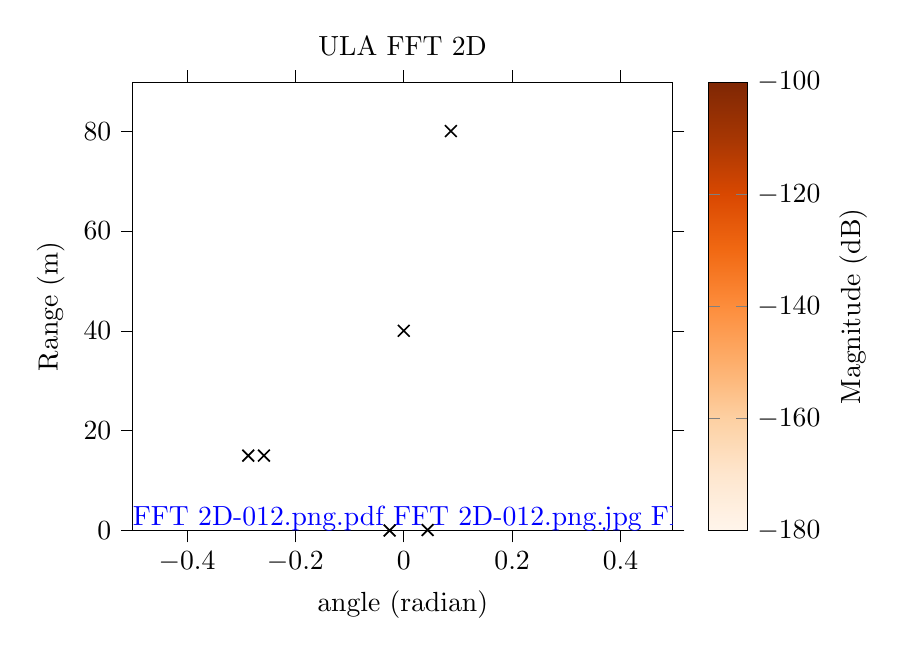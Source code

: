 % This file was created by tikzplotlib v0.8.5.
\begin{tikzpicture}

\begin{axis}[
colorbar,
colorbar style={ylabel={Magnitude (dB)}},
colormap={mymap}{[1pt]
  rgb(0pt)=(1,0.961,0.922);
  rgb(1pt)=(0.996,0.902,0.808);
  rgb(2pt)=(0.992,0.816,0.635);
  rgb(3pt)=(0.992,0.682,0.42);
  rgb(4pt)=(0.992,0.553,0.235);
  rgb(5pt)=(0.945,0.412,0.075);
  rgb(6pt)=(0.851,0.282,0.004);
  rgb(7pt)=(0.651,0.212,0.012);
  rgb(8pt)=(0.498,0.153,0.016)
},
point meta max=-100,
point meta min=-180,
tick align=outside,
tick pos=both,
title={ULA FFT 2D},
x grid style={white!69.02!black},
xlabel={angle  (radian)},
xmin=-0.5, xmax=0.496,
xtick style={color=black},
y grid style={white!69.02!black},
ylabel={Range (m)},
ymin=0, ymax=89.795,
ytick style={color=black}
]
\addplot graphics [includegraphics cmd=\pgfimage,xmin=-0.5, xmax=0.496, ymin=0, ymax=89.795] {ULA FFT 2D-012.png};
\addplot [semithick, black, mark=x, mark size=3, mark options={solid}, only marks]
table {%
-0.026 0.001
0.044 0.1
-0.287 15
-0.258 15
0 40
0.087 80
};
\end{axis}

\end{tikzpicture}
